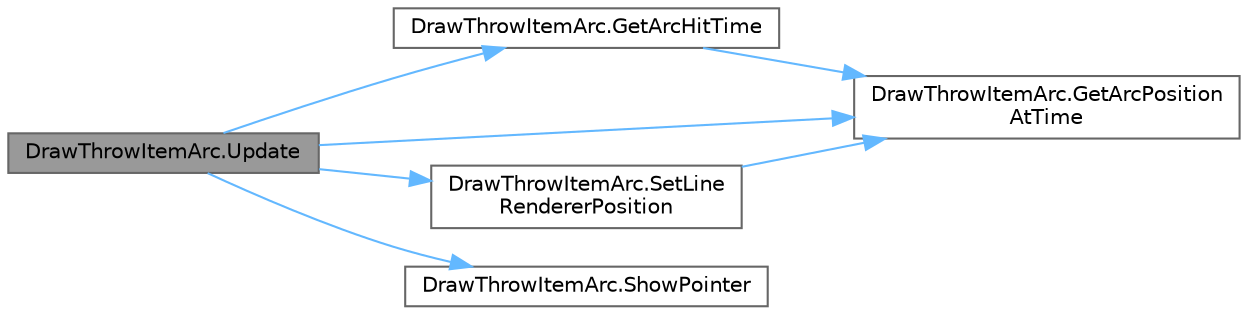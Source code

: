 digraph "DrawThrowItemArc.Update"
{
 // LATEX_PDF_SIZE
  bgcolor="transparent";
  edge [fontname=Helvetica,fontsize=10,labelfontname=Helvetica,labelfontsize=10];
  node [fontname=Helvetica,fontsize=10,shape=box,height=0.2,width=0.4];
  rankdir="LR";
  Node1 [id="Node000001",label="DrawThrowItemArc.Update",height=0.2,width=0.4,color="gray40", fillcolor="grey60", style="filled", fontcolor="black",tooltip=" "];
  Node1 -> Node2 [id="edge1_Node000001_Node000002",color="steelblue1",style="solid",tooltip=" "];
  Node2 [id="Node000002",label="DrawThrowItemArc.GetArcHitTime",height=0.2,width=0.4,color="grey40", fillcolor="white", style="filled",URL="$class_draw_throw_item_arc.html#ad8edab7db635fc27677c17d5712e299d",tooltip="2点間の線分で衝突判定し、衝突する時間を返す"];
  Node2 -> Node3 [id="edge2_Node000002_Node000003",color="steelblue1",style="solid",tooltip=" "];
  Node3 [id="Node000003",label="DrawThrowItemArc.GetArcPosition\lAtTime",height=0.2,width=0.4,color="grey40", fillcolor="white", style="filled",URL="$class_draw_throw_item_arc.html#a8364bad4948399d8451ec49c9eea07b1",tooltip="指定時間に対するアーチの放物線上の座標を返す"];
  Node1 -> Node3 [id="edge3_Node000001_Node000003",color="steelblue1",style="solid",tooltip=" "];
  Node1 -> Node4 [id="edge4_Node000001_Node000004",color="steelblue1",style="solid",tooltip=" "];
  Node4 [id="Node000004",label="DrawThrowItemArc.SetLine\lRendererPosition",height=0.2,width=0.4,color="grey40", fillcolor="white", style="filled",URL="$class_draw_throw_item_arc.html#ac19af02bd2c55e2aa6cf1d3a9ca16e7c",tooltip="LineRendererの座標を更新"];
  Node4 -> Node3 [id="edge5_Node000004_Node000003",color="steelblue1",style="solid",tooltip=" "];
  Node1 -> Node5 [id="edge6_Node000001_Node000005",color="steelblue1",style="solid",tooltip=" "];
  Node5 [id="Node000005",label="DrawThrowItemArc.ShowPointer",height=0.2,width=0.4,color="grey40", fillcolor="white", style="filled",URL="$class_draw_throw_item_arc.html#aaa2cf55d3fbb280287f243daa045cebf",tooltip="指定座標にマーカーを表示"];
}
